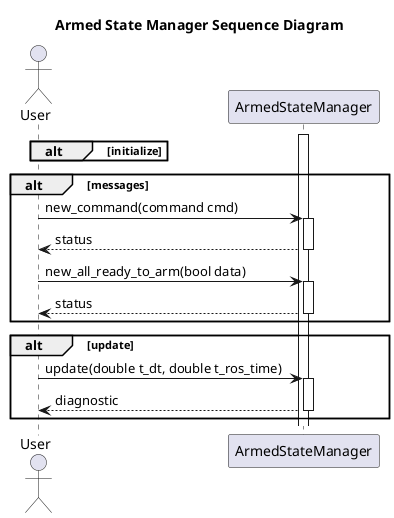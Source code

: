 @startuml
title Armed State Manager Sequence Diagram
actor User as user

participant ArmedStateManager as manager

alt initialize
    activate manager
end

alt messages 
    user -> manager++: new_command(command cmd)
    manager --> user--: status
    user -> manager++: new_all_ready_to_arm(bool data)
    manager --> user--: status

end
alt update
    user -> manager++: update(double t_dt, double t_ros_time)
    manager --> user--: diagnostic
end

@enduml